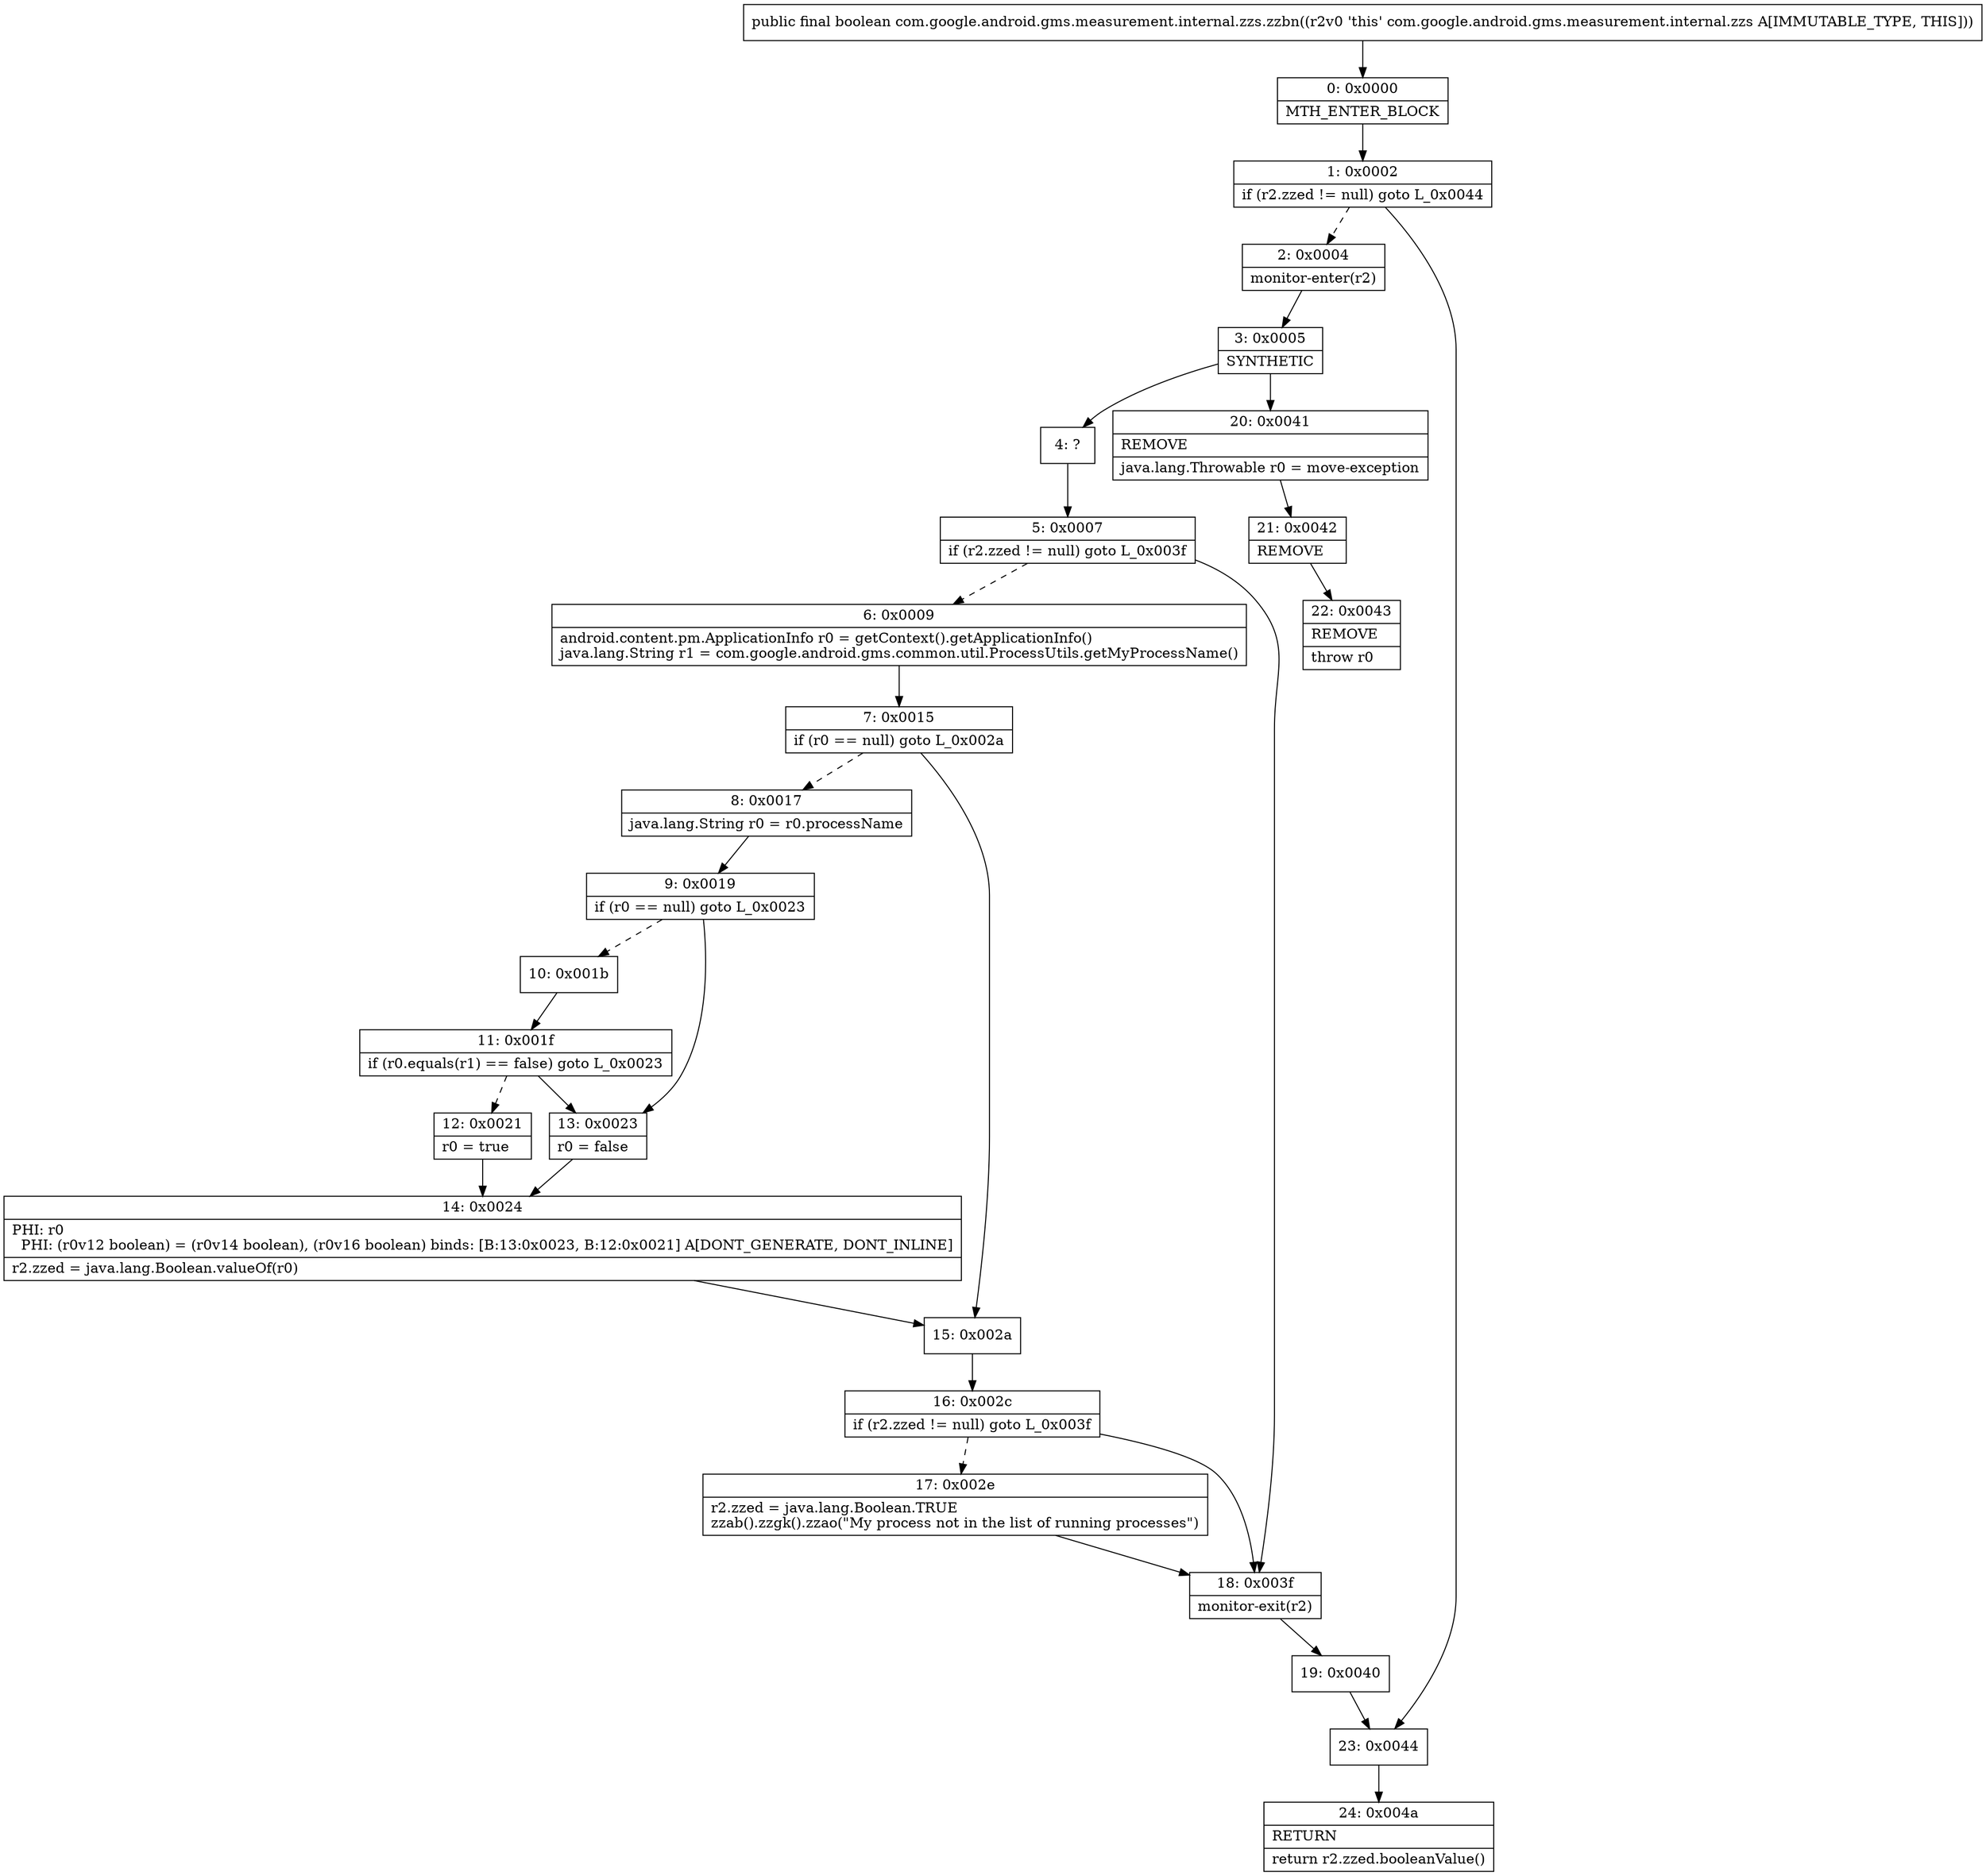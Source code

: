 digraph "CFG forcom.google.android.gms.measurement.internal.zzs.zzbn()Z" {
Node_0 [shape=record,label="{0\:\ 0x0000|MTH_ENTER_BLOCK\l}"];
Node_1 [shape=record,label="{1\:\ 0x0002|if (r2.zzed != null) goto L_0x0044\l}"];
Node_2 [shape=record,label="{2\:\ 0x0004|monitor\-enter(r2)\l}"];
Node_3 [shape=record,label="{3\:\ 0x0005|SYNTHETIC\l}"];
Node_4 [shape=record,label="{4\:\ ?}"];
Node_5 [shape=record,label="{5\:\ 0x0007|if (r2.zzed != null) goto L_0x003f\l}"];
Node_6 [shape=record,label="{6\:\ 0x0009|android.content.pm.ApplicationInfo r0 = getContext().getApplicationInfo()\ljava.lang.String r1 = com.google.android.gms.common.util.ProcessUtils.getMyProcessName()\l}"];
Node_7 [shape=record,label="{7\:\ 0x0015|if (r0 == null) goto L_0x002a\l}"];
Node_8 [shape=record,label="{8\:\ 0x0017|java.lang.String r0 = r0.processName\l}"];
Node_9 [shape=record,label="{9\:\ 0x0019|if (r0 == null) goto L_0x0023\l}"];
Node_10 [shape=record,label="{10\:\ 0x001b}"];
Node_11 [shape=record,label="{11\:\ 0x001f|if (r0.equals(r1) == false) goto L_0x0023\l}"];
Node_12 [shape=record,label="{12\:\ 0x0021|r0 = true\l}"];
Node_13 [shape=record,label="{13\:\ 0x0023|r0 = false\l}"];
Node_14 [shape=record,label="{14\:\ 0x0024|PHI: r0 \l  PHI: (r0v12 boolean) = (r0v14 boolean), (r0v16 boolean) binds: [B:13:0x0023, B:12:0x0021] A[DONT_GENERATE, DONT_INLINE]\l|r2.zzed = java.lang.Boolean.valueOf(r0)\l}"];
Node_15 [shape=record,label="{15\:\ 0x002a}"];
Node_16 [shape=record,label="{16\:\ 0x002c|if (r2.zzed != null) goto L_0x003f\l}"];
Node_17 [shape=record,label="{17\:\ 0x002e|r2.zzed = java.lang.Boolean.TRUE\lzzab().zzgk().zzao(\"My process not in the list of running processes\")\l}"];
Node_18 [shape=record,label="{18\:\ 0x003f|monitor\-exit(r2)\l}"];
Node_19 [shape=record,label="{19\:\ 0x0040}"];
Node_20 [shape=record,label="{20\:\ 0x0041|REMOVE\l|java.lang.Throwable r0 = move\-exception\l}"];
Node_21 [shape=record,label="{21\:\ 0x0042|REMOVE\l}"];
Node_22 [shape=record,label="{22\:\ 0x0043|REMOVE\l|throw r0\l}"];
Node_23 [shape=record,label="{23\:\ 0x0044}"];
Node_24 [shape=record,label="{24\:\ 0x004a|RETURN\l|return r2.zzed.booleanValue()\l}"];
MethodNode[shape=record,label="{public final boolean com.google.android.gms.measurement.internal.zzs.zzbn((r2v0 'this' com.google.android.gms.measurement.internal.zzs A[IMMUTABLE_TYPE, THIS])) }"];
MethodNode -> Node_0;
Node_0 -> Node_1;
Node_1 -> Node_2[style=dashed];
Node_1 -> Node_23;
Node_2 -> Node_3;
Node_3 -> Node_4;
Node_3 -> Node_20;
Node_4 -> Node_5;
Node_5 -> Node_6[style=dashed];
Node_5 -> Node_18;
Node_6 -> Node_7;
Node_7 -> Node_8[style=dashed];
Node_7 -> Node_15;
Node_8 -> Node_9;
Node_9 -> Node_10[style=dashed];
Node_9 -> Node_13;
Node_10 -> Node_11;
Node_11 -> Node_12[style=dashed];
Node_11 -> Node_13;
Node_12 -> Node_14;
Node_13 -> Node_14;
Node_14 -> Node_15;
Node_15 -> Node_16;
Node_16 -> Node_17[style=dashed];
Node_16 -> Node_18;
Node_17 -> Node_18;
Node_18 -> Node_19;
Node_19 -> Node_23;
Node_20 -> Node_21;
Node_21 -> Node_22;
Node_23 -> Node_24;
}

